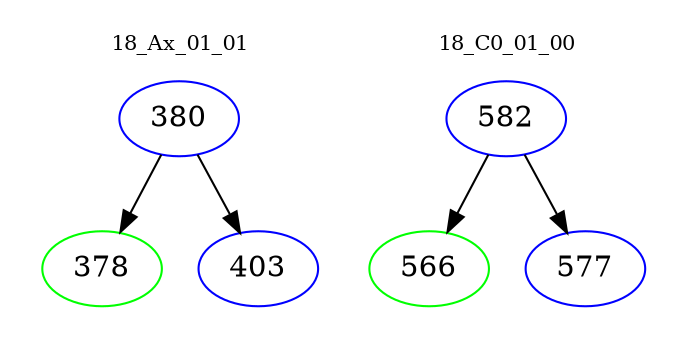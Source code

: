 digraph{
subgraph cluster_0 {
color = white
label = "18_Ax_01_01";
fontsize=10;
T0_380 [label="380", color="blue"]
T0_380 -> T0_378 [color="black"]
T0_378 [label="378", color="green"]
T0_380 -> T0_403 [color="black"]
T0_403 [label="403", color="blue"]
}
subgraph cluster_1 {
color = white
label = "18_C0_01_00";
fontsize=10;
T1_582 [label="582", color="blue"]
T1_582 -> T1_566 [color="black"]
T1_566 [label="566", color="green"]
T1_582 -> T1_577 [color="black"]
T1_577 [label="577", color="blue"]
}
}
